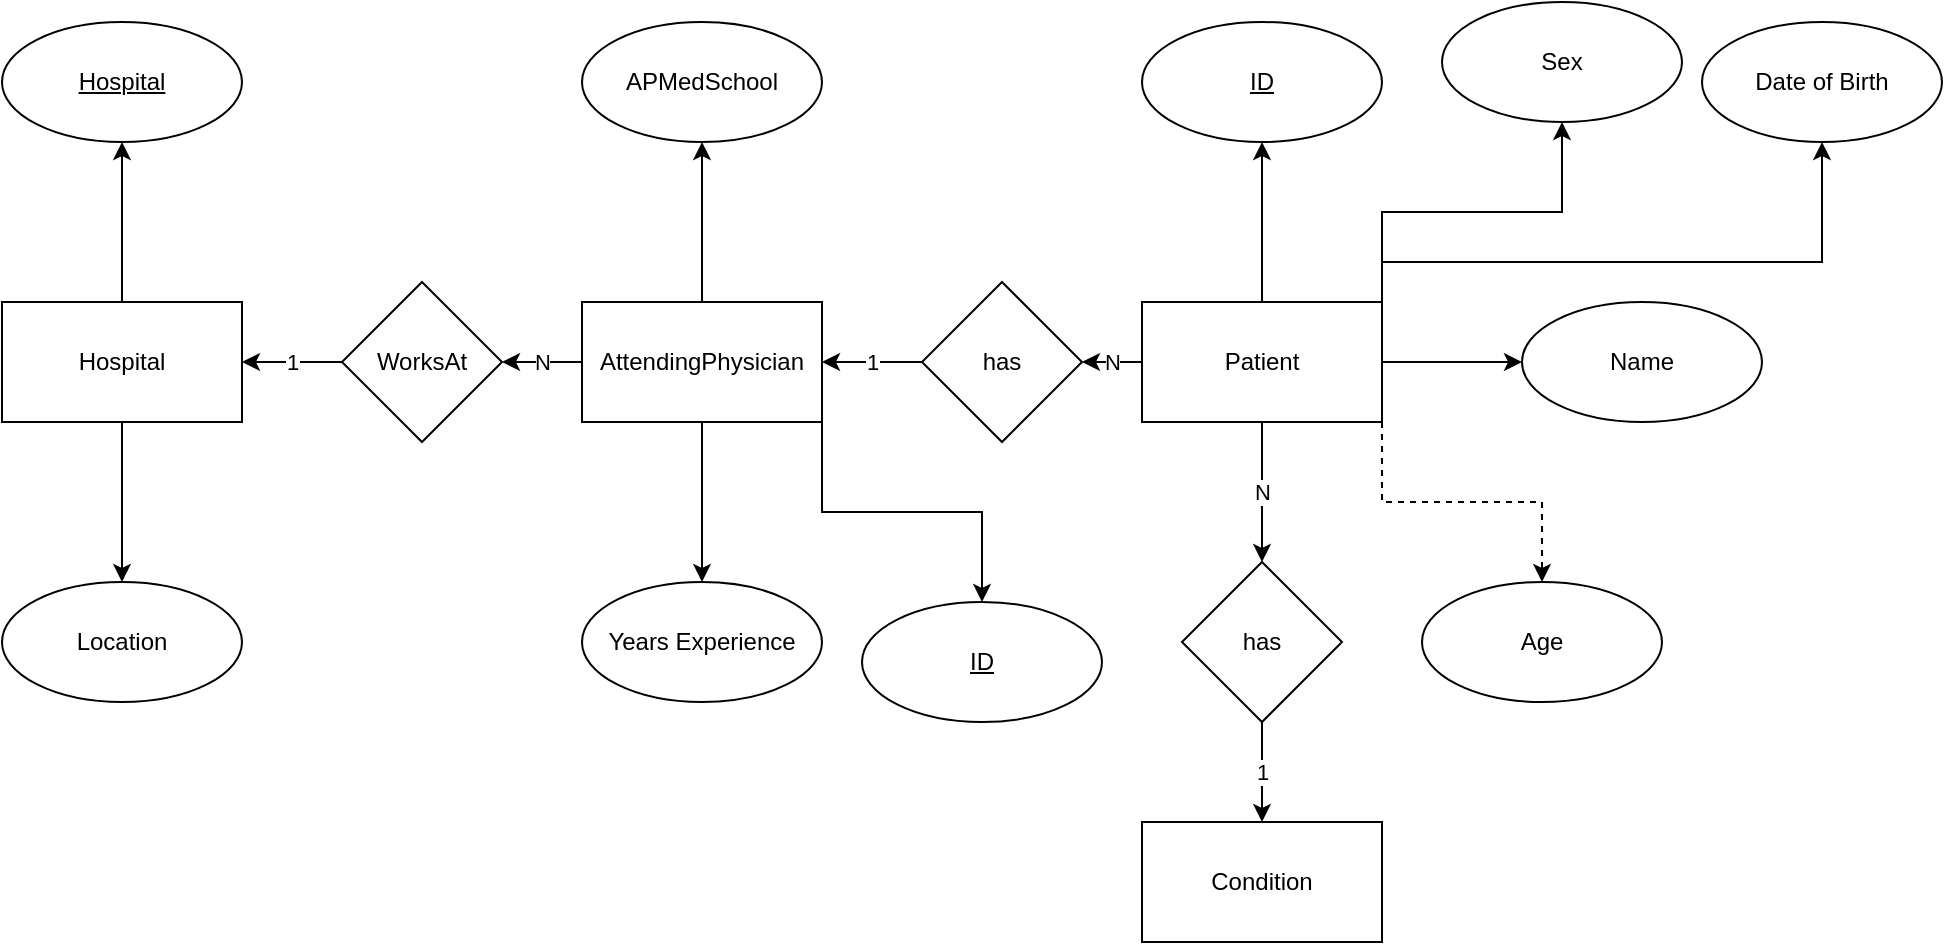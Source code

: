 <mxfile version="20.1.1" type="device" pages="2"><diagram id="y0iHCeOmUGdGeMGQhV-m" name="Page-1"><mxGraphModel dx="1828" dy="585" grid="1" gridSize="10" guides="1" tooltips="1" connect="1" arrows="1" fold="1" page="1" pageScale="1" pageWidth="850" pageHeight="1100" math="0" shadow="0"><root><mxCell id="0"/><mxCell id="1" parent="0"/><mxCell id="jF_27ay80x-Qgb7Ju7_y-59" value="" style="edgeStyle=orthogonalEdgeStyle;rounded=0;orthogonalLoop=1;jettySize=auto;html=1;" parent="1" source="jF_27ay80x-Qgb7Ju7_y-57" target="jF_27ay80x-Qgb7Ju7_y-58" edge="1"><mxGeometry relative="1" as="geometry"/></mxCell><mxCell id="jF_27ay80x-Qgb7Ju7_y-61" value="" style="edgeStyle=orthogonalEdgeStyle;rounded=0;orthogonalLoop=1;jettySize=auto;html=1;" parent="1" source="jF_27ay80x-Qgb7Ju7_y-57" target="jF_27ay80x-Qgb7Ju7_y-60" edge="1"><mxGeometry relative="1" as="geometry"/></mxCell><mxCell id="jF_27ay80x-Qgb7Ju7_y-63" value="N" style="edgeStyle=orthogonalEdgeStyle;rounded=0;orthogonalLoop=1;jettySize=auto;html=1;" parent="1" source="jF_27ay80x-Qgb7Ju7_y-57" target="jF_27ay80x-Qgb7Ju7_y-62" edge="1"><mxGeometry relative="1" as="geometry"/></mxCell><mxCell id="jF_27ay80x-Qgb7Ju7_y-69" style="edgeStyle=orthogonalEdgeStyle;rounded=0;orthogonalLoop=1;jettySize=auto;html=1;exitX=1;exitY=0;exitDx=0;exitDy=0;entryX=0.5;entryY=1;entryDx=0;entryDy=0;" parent="1" source="jF_27ay80x-Qgb7Ju7_y-57" target="jF_27ay80x-Qgb7Ju7_y-70" edge="1"><mxGeometry relative="1" as="geometry"><mxPoint x="560" y="140" as="targetPoint"/></mxGeometry></mxCell><mxCell id="jF_27ay80x-Qgb7Ju7_y-74" value="N" style="edgeStyle=orthogonalEdgeStyle;rounded=0;orthogonalLoop=1;jettySize=auto;html=1;" parent="1" source="jF_27ay80x-Qgb7Ju7_y-57" target="jF_27ay80x-Qgb7Ju7_y-73" edge="1"><mxGeometry relative="1" as="geometry"/></mxCell><mxCell id="jF_27ay80x-Qgb7Ju7_y-94" style="edgeStyle=orthogonalEdgeStyle;rounded=0;orthogonalLoop=1;jettySize=auto;html=1;exitX=1;exitY=0.25;exitDx=0;exitDy=0;entryX=0.5;entryY=1;entryDx=0;entryDy=0;" parent="1" source="jF_27ay80x-Qgb7Ju7_y-57" target="jF_27ay80x-Qgb7Ju7_y-95" edge="1"><mxGeometry relative="1" as="geometry"><mxPoint x="790" y="140" as="targetPoint"/><Array as="points"><mxPoint x="600" y="200"/><mxPoint x="820" y="200"/></Array></mxGeometry></mxCell><mxCell id="jF_27ay80x-Qgb7Ju7_y-57" value="Patient" style="whiteSpace=wrap;html=1;" parent="1" vertex="1"><mxGeometry x="480" y="220" width="120" height="60" as="geometry"/></mxCell><mxCell id="jF_27ay80x-Qgb7Ju7_y-58" value="ID" style="ellipse;whiteSpace=wrap;html=1;fontStyle=4" parent="1" vertex="1"><mxGeometry x="480" y="80" width="120" height="60" as="geometry"/></mxCell><mxCell id="jF_27ay80x-Qgb7Ju7_y-60" value="Name" style="ellipse;whiteSpace=wrap;html=1;" parent="1" vertex="1"><mxGeometry x="670" y="220" width="120" height="60" as="geometry"/></mxCell><mxCell id="jF_27ay80x-Qgb7Ju7_y-65" value="1" style="edgeStyle=orthogonalEdgeStyle;rounded=0;orthogonalLoop=1;jettySize=auto;html=1;" parent="1" source="jF_27ay80x-Qgb7Ju7_y-62" target="jF_27ay80x-Qgb7Ju7_y-64" edge="1"><mxGeometry relative="1" as="geometry"/></mxCell><mxCell id="jF_27ay80x-Qgb7Ju7_y-62" value="has" style="rhombus;whiteSpace=wrap;html=1;" parent="1" vertex="1"><mxGeometry x="500" y="350" width="80" height="80" as="geometry"/></mxCell><mxCell id="jF_27ay80x-Qgb7Ju7_y-64" value="Condition" style="whiteSpace=wrap;html=1;" parent="1" vertex="1"><mxGeometry x="480" y="480" width="120" height="60" as="geometry"/></mxCell><mxCell id="jF_27ay80x-Qgb7Ju7_y-70" value="Sex" style="ellipse;whiteSpace=wrap;html=1;" parent="1" vertex="1"><mxGeometry x="630" y="70" width="120" height="60" as="geometry"/></mxCell><mxCell id="jF_27ay80x-Qgb7Ju7_y-71" style="edgeStyle=orthogonalEdgeStyle;rounded=0;orthogonalLoop=1;jettySize=auto;html=1;exitX=1;exitY=1;exitDx=0;exitDy=0;entryX=0.5;entryY=0;entryDx=0;entryDy=0;dashed=1;" parent="1" source="jF_27ay80x-Qgb7Ju7_y-57" target="jF_27ay80x-Qgb7Ju7_y-72" edge="1"><mxGeometry relative="1" as="geometry"><mxPoint x="550" y="340" as="targetPoint"/><mxPoint x="470" y="220" as="sourcePoint"/></mxGeometry></mxCell><mxCell id="jF_27ay80x-Qgb7Ju7_y-72" value="Age" style="ellipse;whiteSpace=wrap;html=1;" parent="1" vertex="1"><mxGeometry x="620" y="360" width="120" height="60" as="geometry"/></mxCell><mxCell id="jF_27ay80x-Qgb7Ju7_y-76" value="1" style="edgeStyle=orthogonalEdgeStyle;rounded=0;orthogonalLoop=1;jettySize=auto;html=1;" parent="1" source="jF_27ay80x-Qgb7Ju7_y-73" target="jF_27ay80x-Qgb7Ju7_y-75" edge="1"><mxGeometry relative="1" as="geometry"/></mxCell><mxCell id="jF_27ay80x-Qgb7Ju7_y-73" value="has" style="rhombus;whiteSpace=wrap;html=1;" parent="1" vertex="1"><mxGeometry x="370" y="210" width="80" height="80" as="geometry"/></mxCell><mxCell id="jF_27ay80x-Qgb7Ju7_y-78" value="" style="edgeStyle=orthogonalEdgeStyle;rounded=0;orthogonalLoop=1;jettySize=auto;html=1;" parent="1" source="jF_27ay80x-Qgb7Ju7_y-75" target="jF_27ay80x-Qgb7Ju7_y-77" edge="1"><mxGeometry relative="1" as="geometry"/></mxCell><mxCell id="jF_27ay80x-Qgb7Ju7_y-80" value="" style="edgeStyle=orthogonalEdgeStyle;rounded=0;orthogonalLoop=1;jettySize=auto;html=1;" parent="1" source="jF_27ay80x-Qgb7Ju7_y-75" target="jF_27ay80x-Qgb7Ju7_y-79" edge="1"><mxGeometry relative="1" as="geometry"/></mxCell><mxCell id="jF_27ay80x-Qgb7Ju7_y-82" value="N" style="edgeStyle=orthogonalEdgeStyle;rounded=0;orthogonalLoop=1;jettySize=auto;html=1;" parent="1" source="jF_27ay80x-Qgb7Ju7_y-75" target="jF_27ay80x-Qgb7Ju7_y-81" edge="1"><mxGeometry relative="1" as="geometry"/></mxCell><mxCell id="jF_27ay80x-Qgb7Ju7_y-75" value="AttendingPhysician" style="whiteSpace=wrap;html=1;" parent="1" vertex="1"><mxGeometry x="200" y="220" width="120" height="60" as="geometry"/></mxCell><mxCell id="jF_27ay80x-Qgb7Ju7_y-77" value="APMedSchool" style="ellipse;whiteSpace=wrap;html=1;" parent="1" vertex="1"><mxGeometry x="200" y="80" width="120" height="60" as="geometry"/></mxCell><mxCell id="jF_27ay80x-Qgb7Ju7_y-79" value="Years Experience" style="ellipse;whiteSpace=wrap;html=1;" parent="1" vertex="1"><mxGeometry x="200" y="360" width="120" height="60" as="geometry"/></mxCell><mxCell id="jF_27ay80x-Qgb7Ju7_y-84" value="1" style="edgeStyle=orthogonalEdgeStyle;rounded=0;orthogonalLoop=1;jettySize=auto;html=1;" parent="1" source="jF_27ay80x-Qgb7Ju7_y-81" target="jF_27ay80x-Qgb7Ju7_y-83" edge="1"><mxGeometry relative="1" as="geometry"/></mxCell><mxCell id="jF_27ay80x-Qgb7Ju7_y-81" value="WorksAt" style="rhombus;whiteSpace=wrap;html=1;" parent="1" vertex="1"><mxGeometry x="80" y="210" width="80" height="80" as="geometry"/></mxCell><mxCell id="jF_27ay80x-Qgb7Ju7_y-86" value="" style="edgeStyle=orthogonalEdgeStyle;rounded=0;orthogonalLoop=1;jettySize=auto;html=1;" parent="1" source="jF_27ay80x-Qgb7Ju7_y-83" target="jF_27ay80x-Qgb7Ju7_y-85" edge="1"><mxGeometry relative="1" as="geometry"/></mxCell><mxCell id="jF_27ay80x-Qgb7Ju7_y-93" value="" style="edgeStyle=orthogonalEdgeStyle;rounded=0;orthogonalLoop=1;jettySize=auto;html=1;" parent="1" source="jF_27ay80x-Qgb7Ju7_y-83" target="jF_27ay80x-Qgb7Ju7_y-92" edge="1"><mxGeometry relative="1" as="geometry"/></mxCell><mxCell id="jF_27ay80x-Qgb7Ju7_y-83" value="Hospital" style="whiteSpace=wrap;html=1;" parent="1" vertex="1"><mxGeometry x="-90" y="220" width="120" height="60" as="geometry"/></mxCell><mxCell id="jF_27ay80x-Qgb7Ju7_y-85" value="Location" style="ellipse;whiteSpace=wrap;html=1;" parent="1" vertex="1"><mxGeometry x="-90" y="360" width="120" height="60" as="geometry"/></mxCell><mxCell id="jF_27ay80x-Qgb7Ju7_y-88" value="ID" style="ellipse;whiteSpace=wrap;html=1;fontStyle=4" parent="1" vertex="1"><mxGeometry x="340" y="370" width="120" height="60" as="geometry"/></mxCell><mxCell id="jF_27ay80x-Qgb7Ju7_y-91" style="edgeStyle=orthogonalEdgeStyle;rounded=0;orthogonalLoop=1;jettySize=auto;html=1;exitX=1;exitY=1;exitDx=0;exitDy=0;entryX=0.5;entryY=0;entryDx=0;entryDy=0;" parent="1" source="jF_27ay80x-Qgb7Ju7_y-75" target="jF_27ay80x-Qgb7Ju7_y-88" edge="1"><mxGeometry relative="1" as="geometry"><mxPoint x="690" y="370" as="targetPoint"/><mxPoint x="610" y="290" as="sourcePoint"/></mxGeometry></mxCell><mxCell id="jF_27ay80x-Qgb7Ju7_y-92" value="Hospital" style="ellipse;whiteSpace=wrap;html=1;fontStyle=4" parent="1" vertex="1"><mxGeometry x="-90" y="80" width="120" height="60" as="geometry"/></mxCell><mxCell id="jF_27ay80x-Qgb7Ju7_y-95" value="Date of Birth" style="ellipse;whiteSpace=wrap;html=1;" parent="1" vertex="1"><mxGeometry x="760" y="80" width="120" height="60" as="geometry"/></mxCell></root></mxGraphModel></diagram><diagram id="L9Bggd1TZe7uSda9p6CO" name="Page-2"><mxGraphModel dx="782" dy="468" grid="1" gridSize="10" guides="1" tooltips="1" connect="1" arrows="1" fold="1" page="1" pageScale="1" pageWidth="850" pageHeight="1100" math="0" shadow="0"><root><mxCell id="0"/><mxCell id="1" parent="0"/></root></mxGraphModel></diagram></mxfile>